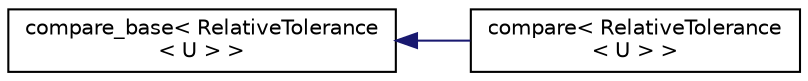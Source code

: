 digraph "Graphical Class Hierarchy"
{
 // LATEX_PDF_SIZE
  edge [fontname="Helvetica",fontsize="10",labelfontname="Helvetica",labelfontsize="10"];
  node [fontname="Helvetica",fontsize="10",shape=record];
  rankdir="LR";
  Node0 [label="compare_base\< RelativeTolerance\l\< U \> \>",height=0.2,width=0.4,color="black", fillcolor="white", style="filled",URL="$structarm__compute_1_1test_1_1validation_1_1compare__base.xhtml",tooltip=" "];
  Node0 -> Node1 [dir="back",color="midnightblue",fontsize="10",style="solid",fontname="Helvetica"];
  Node1 [label="compare\< RelativeTolerance\l\< U \> \>",height=0.2,width=0.4,color="black", fillcolor="white", style="filled",URL="$structarm__compute_1_1test_1_1validation_1_1compare_3_01_relative_tolerance_3_01_u_01_4_01_4.xhtml",tooltip="Compare values with a relative tolerance."];
}
